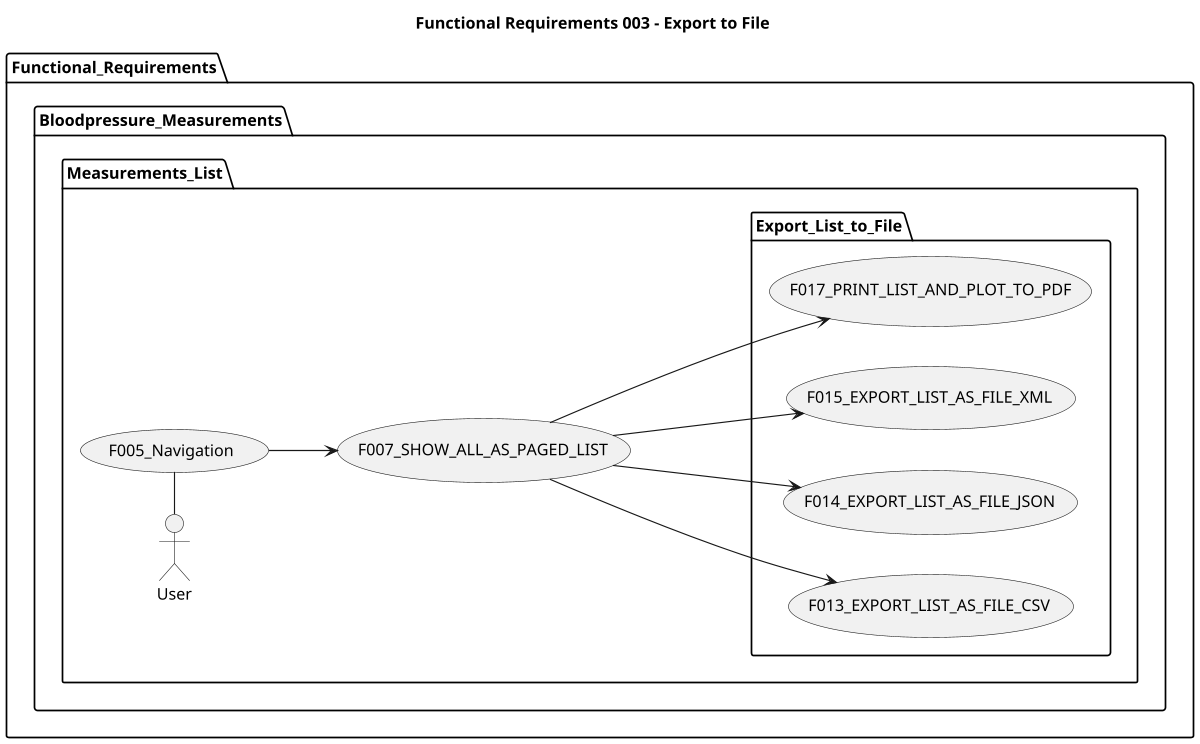 @startuml

title Functional Requirements 003 - Export to File

left to right direction
'top to bottom direction

'https://plantuml.com/use-case-diagram

scale 1200 width

package Functional_Requirements {

  package Bloodpressure_Measurements {

      package Measurements_List {
          User - (F005_Navigation)
          (F005_Navigation) --> (F007_SHOW_ALL_AS_PAGED_LIST)
          package Export_List_to_File {
              (F007_SHOW_ALL_AS_PAGED_LIST) ---> (F013_EXPORT_LIST_AS_FILE_CSV)
              (F007_SHOW_ALL_AS_PAGED_LIST) ---> (F014_EXPORT_LIST_AS_FILE_JSON)
              (F007_SHOW_ALL_AS_PAGED_LIST) ---> (F015_EXPORT_LIST_AS_FILE_XML)
              (F007_SHOW_ALL_AS_PAGED_LIST) ---> (F017_PRINT_LIST_AND_PLOT_TO_PDF)
          }
      }
    }
}
@enduml
